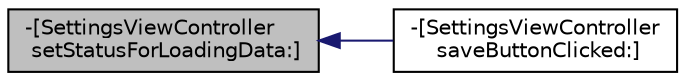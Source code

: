 digraph "-[SettingsViewController setStatusForLoadingData:]"
{
  edge [fontname="Helvetica",fontsize="10",labelfontname="Helvetica",labelfontsize="10"];
  node [fontname="Helvetica",fontsize="10",shape=record];
  rankdir="LR";
  Node1 [label="-[SettingsViewController\l setStatusForLoadingData:]",height=0.2,width=0.4,color="black", fillcolor="grey75", style="filled" fontcolor="black"];
  Node1 -> Node2 [dir="back",color="midnightblue",fontsize="10",style="solid",fontname="Helvetica"];
  Node2 [label="-[SettingsViewController\l saveButtonClicked:]",height=0.2,width=0.4,color="black", fillcolor="white", style="filled",URL="$interface_settings_view_controller.html#a2e8b1ebf3ceb8fd29d6fb353b665a08d"];
}
